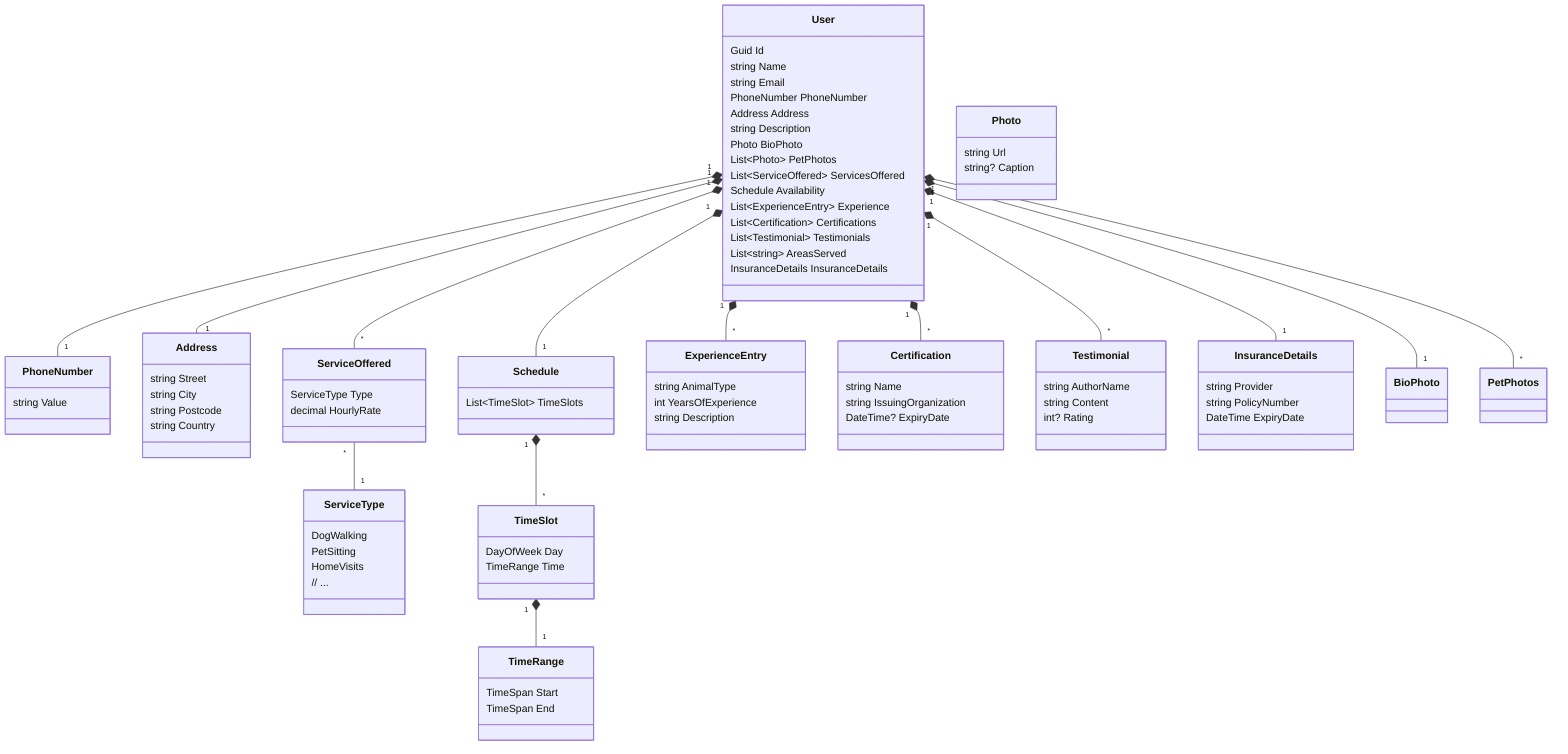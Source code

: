 classDiagram
    class User {
        Guid Id
        string Name
        string Email
        PhoneNumber PhoneNumber
        Address Address
        string Description
        Photo BioPhoto
        List~Photo~ PetPhotos
        List~ServiceOffered~ ServicesOffered
        Schedule Availability
        List~ExperienceEntry~ Experience
        List~Certification~ Certifications
        List~Testimonial~ Testimonials
        List~string~ AreasServed
        InsuranceDetails InsuranceDetails
    }
    class Photo {
        string Url
        string? Caption
    }
    class PhoneNumber {
        string Value
    }
    class Address {
        string Street
        string City
        string Postcode
        string Country
    }
    class ServiceOffered {
        ServiceType Type
        decimal HourlyRate
    }
    class ServiceType {
        DogWalking
        PetSitting
        HomeVisits
        // ...
    }
    class Schedule {
        List~TimeSlot~ TimeSlots
    }
    class TimeSlot {
        DayOfWeek Day
        TimeRange Time
    }
    class TimeRange{
        TimeSpan Start
        TimeSpan End
    }
    class ExperienceEntry {
        string AnimalType
        int YearsOfExperience
        string Description
    }
    class Certification {
        string Name
        string IssuingOrganization
        DateTime? ExpiryDate
    }
    class Testimonial {
        string AuthorName
        string Content
        int? Rating
    }
    class InsuranceDetails {
        string Provider
        string PolicyNumber
        DateTime ExpiryDate
    }

    User "1" *-- "1" PhoneNumber
    User "1" *-- "1" Address
    User "1" *-- "1" BioPhoto
    User "1" *-- "*" PetPhotos
    User "1" *-- "*" ServiceOffered
    User "1" *-- "1" Schedule
    Schedule "1" *-- "*" TimeSlot
    TimeSlot "1" *-- "1" TimeRange
    User "1" *-- "*" ExperienceEntry
    User "1" *-- "*" Certification
    User "1" *-- "*" Testimonial
    User "1" *-- "1" InsuranceDetails
    ServiceOffered "*" -- "1" ServiceType
